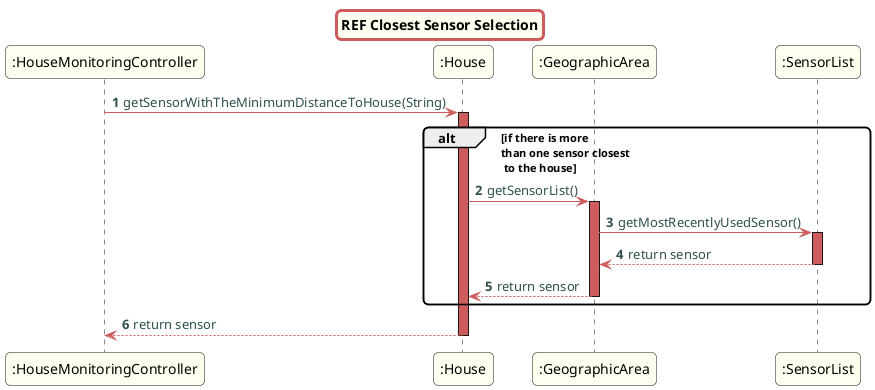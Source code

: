 @startuml
skinparam titleBorderRoundCorner 10
skinparam titleBorderThickness 3
skinparam titleBorderColor indianred
skinparam titleBackgroundColor ivory
skinparam FontName quicksand

skinparam actor {
  BorderColor indianred
  }

skinparam sequence {
  LifeLineBackgroundColor indianred
  ParticipantBackgroundColor ivory
}

skinparam roundcorner 10

skinparam component {
  arrowThickness 1
  ArrowFontName Verdana
  ArrowColor indianred
  ArrowFontColor darkslategrey
}

title REF Closest Sensor Selection
autonumber

":HouseMonitoringController"->":House":getSensorWithTheMinimumDistanceToHouse(String)
activate ":House"
alt if there is more \nthan one sensor closest\n to the house
":House"->":GeographicArea":getSensorList()
activate ":GeographicArea"
":GeographicArea"->":SensorList":getMostRecentlyUsedSensor()
activate ":SensorList"
":SensorList"-->":GeographicArea": return sensor
deactivate ":SensorList"
":GeographicArea"-->":House": return sensor
deactivate ":GeographicArea"
end
":House"-->":HouseMonitoringController": return sensor
deactivate ":House"

@enduml
